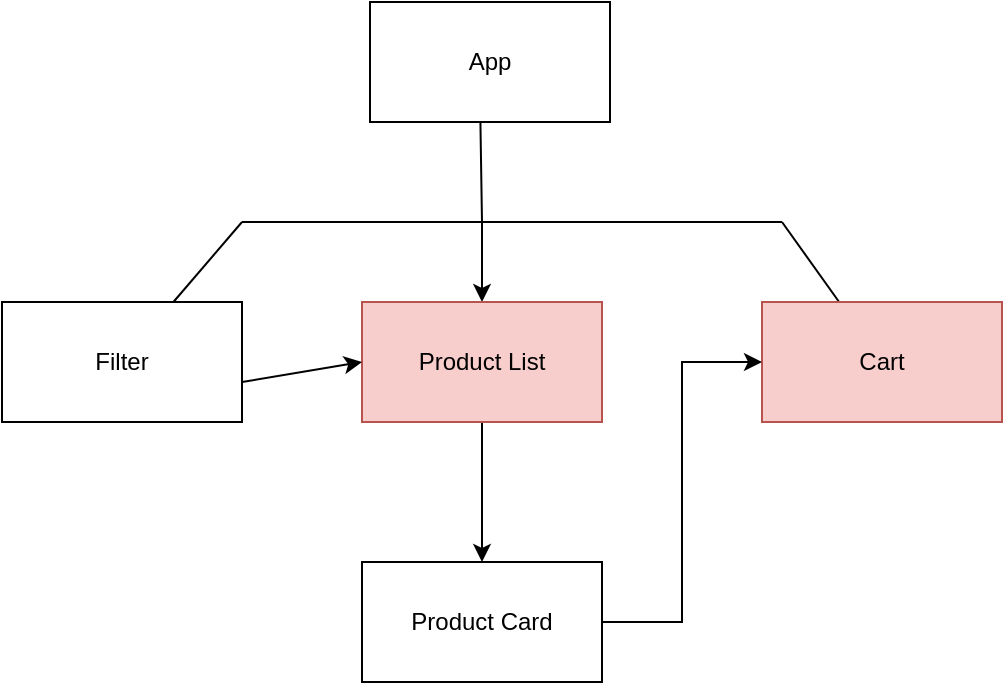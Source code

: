 <mxfile version="20.1.1" type="device"><diagram id="o6fT99TUuU3x-DZEoxqe" name="Page-1"><mxGraphModel dx="1185" dy="627" grid="1" gridSize="10" guides="1" tooltips="1" connect="1" arrows="1" fold="1" page="1" pageScale="1" pageWidth="827" pageHeight="1169" math="0" shadow="0"><root><mxCell id="0"/><mxCell id="1" parent="0"/><mxCell id="JtaOr-BAN65e0wA4QFcJ-1" value="App" style="rounded=0;whiteSpace=wrap;html=1;" vertex="1" parent="1"><mxGeometry x="354" y="40" width="120" height="60" as="geometry"/></mxCell><mxCell id="JtaOr-BAN65e0wA4QFcJ-6" value="" style="endArrow=classic;html=1;rounded=0;exitX=0.46;exitY=0.994;exitDx=0;exitDy=0;exitPerimeter=0;" edge="1" parent="1" source="JtaOr-BAN65e0wA4QFcJ-1" target="JtaOr-BAN65e0wA4QFcJ-7"><mxGeometry width="50" height="50" relative="1" as="geometry"><mxPoint x="380" y="180" as="sourcePoint"/><mxPoint x="410" y="200" as="targetPoint"/><Array as="points"><mxPoint x="410" y="150"/></Array></mxGeometry></mxCell><mxCell id="JtaOr-BAN65e0wA4QFcJ-16" style="edgeStyle=orthogonalEdgeStyle;rounded=0;orthogonalLoop=1;jettySize=auto;html=1;entryX=0.5;entryY=0;entryDx=0;entryDy=0;" edge="1" parent="1" source="JtaOr-BAN65e0wA4QFcJ-7" target="JtaOr-BAN65e0wA4QFcJ-15"><mxGeometry relative="1" as="geometry"/></mxCell><mxCell id="JtaOr-BAN65e0wA4QFcJ-7" value="Product List" style="rounded=0;whiteSpace=wrap;html=1;fillColor=#f8cecc;strokeColor=#b85450;" vertex="1" parent="1"><mxGeometry x="350" y="190" width="120" height="60" as="geometry"/></mxCell><mxCell id="JtaOr-BAN65e0wA4QFcJ-9" value="" style="endArrow=none;html=1;rounded=0;" edge="1" parent="1"><mxGeometry width="50" height="50" relative="1" as="geometry"><mxPoint x="410" y="150" as="sourcePoint"/><mxPoint x="560" y="150" as="targetPoint"/></mxGeometry></mxCell><mxCell id="JtaOr-BAN65e0wA4QFcJ-10" value="" style="endArrow=none;html=1;rounded=0;" edge="1" parent="1" target="JtaOr-BAN65e0wA4QFcJ-11"><mxGeometry width="50" height="50" relative="1" as="geometry"><mxPoint x="560" y="150.0" as="sourcePoint"/><mxPoint x="600" y="200" as="targetPoint"/></mxGeometry></mxCell><mxCell id="JtaOr-BAN65e0wA4QFcJ-11" value="Cart" style="rounded=0;whiteSpace=wrap;html=1;fillColor=#f8cecc;strokeColor=#b85450;" vertex="1" parent="1"><mxGeometry x="550" y="190" width="120" height="60" as="geometry"/></mxCell><mxCell id="JtaOr-BAN65e0wA4QFcJ-12" value="" style="endArrow=none;html=1;rounded=0;" edge="1" parent="1" target="JtaOr-BAN65e0wA4QFcJ-13"><mxGeometry width="50" height="50" relative="1" as="geometry"><mxPoint x="290" y="150" as="sourcePoint"/><mxPoint x="410" y="150" as="targetPoint"/></mxGeometry></mxCell><mxCell id="JtaOr-BAN65e0wA4QFcJ-13" value="Filter" style="rounded=0;whiteSpace=wrap;html=1;" vertex="1" parent="1"><mxGeometry x="170" y="190.0" width="120" height="60" as="geometry"/></mxCell><mxCell id="JtaOr-BAN65e0wA4QFcJ-14" value="" style="endArrow=none;html=1;rounded=0;" edge="1" parent="1"><mxGeometry width="50" height="50" relative="1" as="geometry"><mxPoint x="410" y="150" as="sourcePoint"/><mxPoint x="290.004" y="150" as="targetPoint"/></mxGeometry></mxCell><mxCell id="JtaOr-BAN65e0wA4QFcJ-18" style="edgeStyle=orthogonalEdgeStyle;rounded=0;orthogonalLoop=1;jettySize=auto;html=1;exitX=1;exitY=0.5;exitDx=0;exitDy=0;entryX=0;entryY=0.5;entryDx=0;entryDy=0;" edge="1" parent="1" source="JtaOr-BAN65e0wA4QFcJ-15" target="JtaOr-BAN65e0wA4QFcJ-11"><mxGeometry relative="1" as="geometry"/></mxCell><mxCell id="JtaOr-BAN65e0wA4QFcJ-15" value="Product Card" style="rounded=0;whiteSpace=wrap;html=1;" vertex="1" parent="1"><mxGeometry x="350" y="320" width="120" height="60" as="geometry"/></mxCell><mxCell id="JtaOr-BAN65e0wA4QFcJ-17" value="" style="endArrow=classic;html=1;rounded=0;entryX=0;entryY=0.5;entryDx=0;entryDy=0;" edge="1" parent="1" target="JtaOr-BAN65e0wA4QFcJ-7"><mxGeometry width="50" height="50" relative="1" as="geometry"><mxPoint x="290" y="230" as="sourcePoint"/><mxPoint x="340" y="180" as="targetPoint"/></mxGeometry></mxCell></root></mxGraphModel></diagram></mxfile>